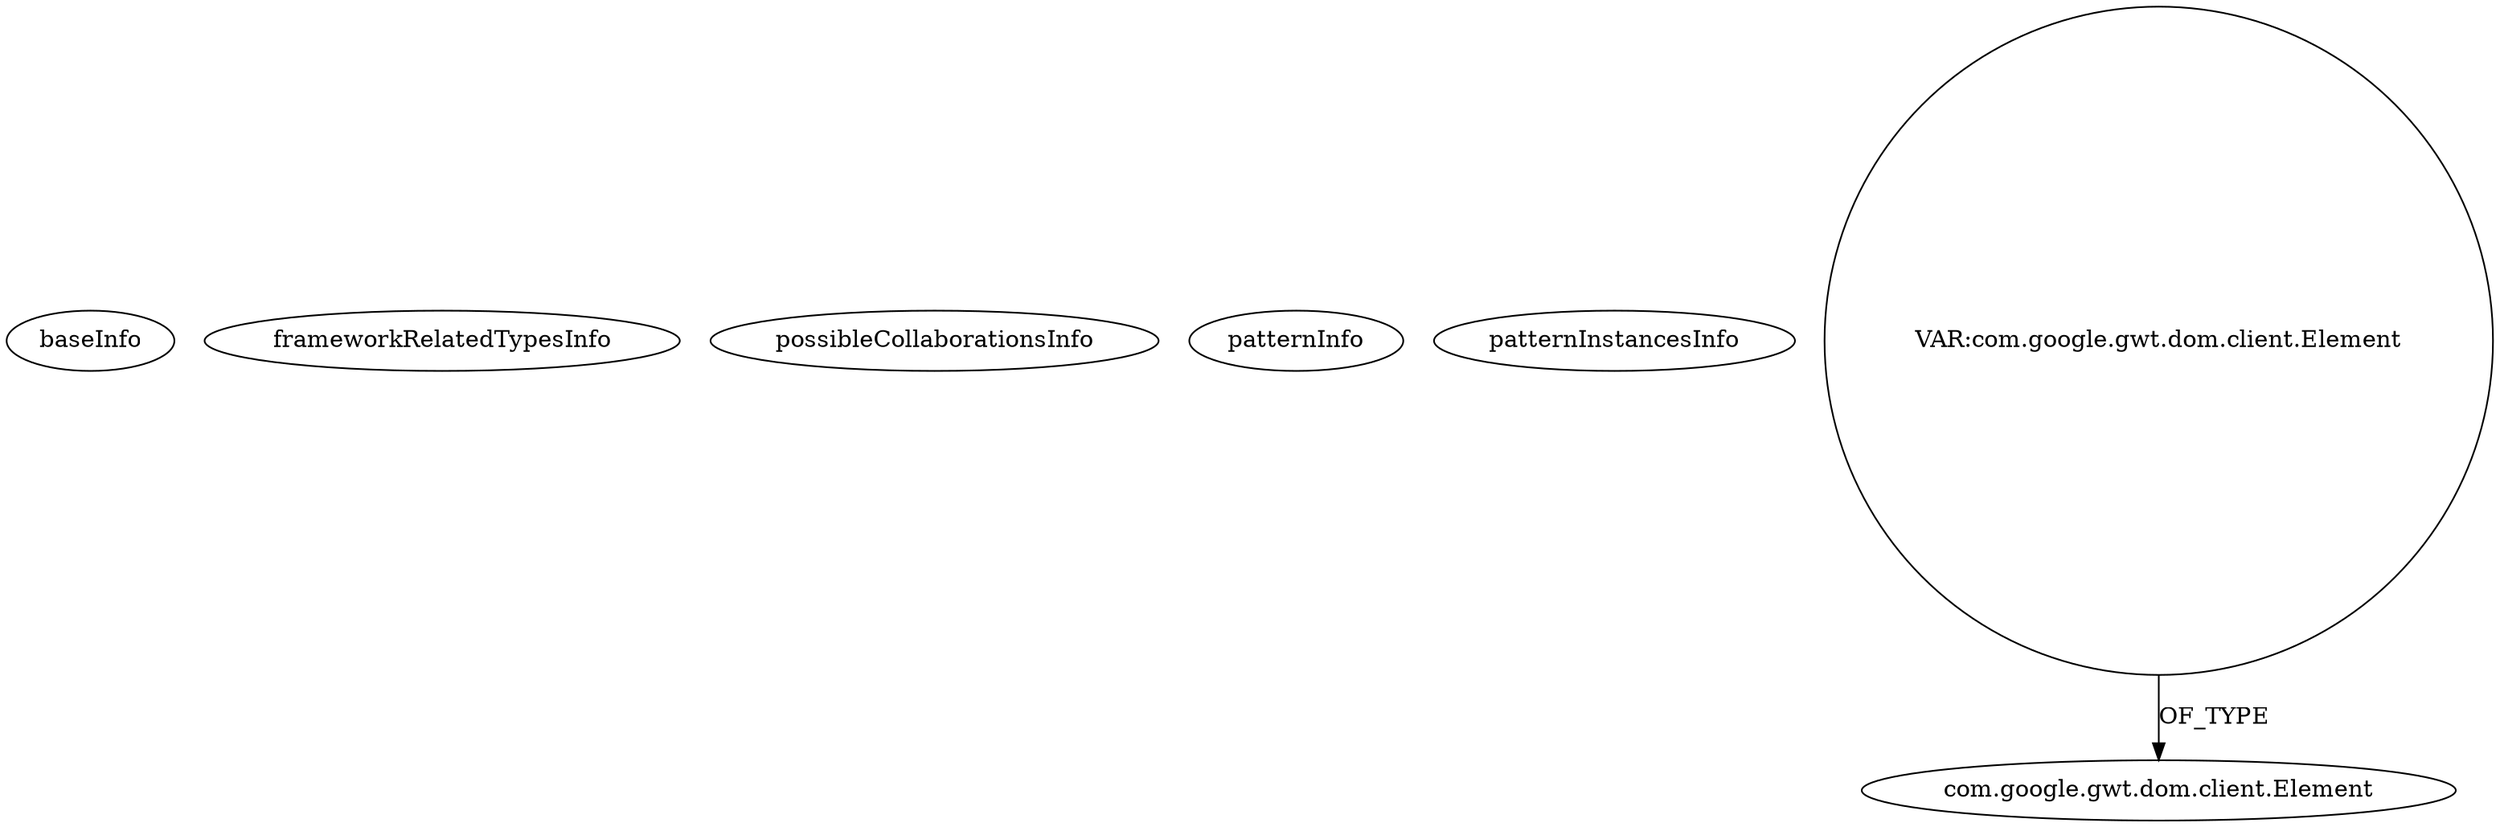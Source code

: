 digraph {
baseInfo[graphId=109,category="pattern",isAnonymous=false,possibleRelation=false]
frameworkRelatedTypesInfo[]
possibleCollaborationsInfo[]
patternInfo[frequency=25.0,patternRootClient=null]
patternInstancesInfo[0="dapicard-gwt-surface~/dapicard-gwt-surface/gwt-surface-master/gwt-surface/src/main/java/com/axeiya/gwt/surface/client/ContentEditableSurface.java~ContentEditableSurface~1180",1="nextinterfaces-next~/nextinterfaces-next/next-master/src/next/i/mobile/DragControllerMobile.java~DragControllerMobile~4169",2="rjdkolb-jozijug_phonegapdemo~/rjdkolb-jozijug_phonegapdemo/jozijug_phonegapdemo-master/src/main/java/org/openrap/jozijug/mgwtphonegap/client/PhoneGapUIEntryPoint.java~PhoneGapUIEntryPoint~4356",3="luxferrari-AlgebrApp~/luxferrari-AlgebrApp/AlgebrApp-master/AlgebrApp/src/org/luxferrari/algebrapp/client/SubPolynomial.java~SubPolynomial~3660",4="nextinterfaces-next~/nextinterfaces-next/next-master/src/next/i/controller/XNavigationController.java~next.i.controller.XController popController_(next.i.controller.XController,next.i.controller.XController,boolean)~4149",5="cbopp-gwt-taglist~/cbopp-gwt-taglist/gwt-taglist-master/src/main/java/com/virilis_software/gwt/taglist/client/comp/tag/TagView.java~TagView~1029",6="nextinterfaces-next~/nextinterfaces-next/next-master/src/next/i/view/XTableCell.java~XTableCell~4187",7="laaglu-lib-gwt-file~/laaglu-lib-gwt-file/lib-gwt-file-master/src/main/java/org/vectomatic/file/FileUploadExt.java~FileUploadExt~3456",8="cbopp-gwt-taglist~/cbopp-gwt-taglist/gwt-taglist-master/src/test/java/com/virilis_software/gwt/taglist/client/TagListEntryPoint.java~TagListEntryPoint~1048",9="Tok-Erwin~/Tok-Erwin/Erwin-master/src/main/java/erwin/client/Erwin.java~void onModuleLoad()~389",10="CarlRazmus-WebStore~/CarlRazmus-WebStore/WebStore-master/src/tddd24/project/client/WebStore.java~void confirmOrder(java.util.ArrayList)~69",11="jhudson8-gwt-jquery-ui~/jhudson8-gwt-jquery-ui/gwt-jquery-ui-master/core/gwt-jquery-ui-mobile/src/main/java/com/google/gwt/jquery/mobile/ui/AbstractCheckableOption.java~AbstractCheckableOption~3175",12="dapicard-gwt-surface~/dapicard-gwt-surface/gwt-surface-master/gwt-surface/src/main/java/com/axeiya/gwt/surface/client/ContentEditableSurface.java~void onBrowserEvent(com.google.gwt.user.client.Event)~1184",13="lambourg-WebGallery~/lambourg-WebGallery/WebGallery-master/client/src/com/lambourg/webgallery/client/pictureview/PictureView.java~PictureView~3541",14="ashtonthomas-gwt-fast-touch-press~/ashtonthomas-gwt-fast-touch-press/gwt-fast-touch-press-master/src/io/ashton/fastpress/client/Gwt_fast_press.java~Gwt_fast_press~744",15="vlapan-PhotoBank~/vlapan-PhotoBank/PhotoBank-master/src/com/vlapan/gwt/photobank/client/ui/Logotype.java~void Logotype(java.lang.String)~4611",16="CarlRazmus-WebStore~/CarlRazmus-WebStore/WebStore-master/src/tddd24/project/client/WebStore.java~WebStore~61",17="nextinterfaces-next~/nextinterfaces-next/next-master/src/next/i/controller/XNavigationController.java~void pushController_(next.i.controller.XController,boolean)~4148",18="Tok-Erwin~/Tok-Erwin/Erwin-master/src/main/java/erwin/client/Erwin.java~Erwin~388",19="Doogiemuc-gwt-comp-tagging~/Doogiemuc-gwt-comp-tagging/gwt-comp-tagging-master/src/com/google/code/gwt/component/tag/InputTag.java~InputTag~126",20="luxferrari-AlgebrApp~/luxferrari-AlgebrApp/AlgebrApp-master/AlgebrApp/src/org/luxferrari/algebrapp/client/AlgebrApp.java~AlgebrApp~3667",21="wolfie-ColumnText~/wolfie-ColumnText/ColumnText-master/src/com/github/wolfie/columntext/client/ui/VColumnTextCSS.java~VColumnTextCSS~4643",22="vlapan-PhotoBank~/vlapan-PhotoBank/PhotoBank-master/src/com/vlapan/gwt/photobank/client/ui/Logotype.java~Logotype~4610",23="Doogiemuc-gwt-comp-tagging~/Doogiemuc-gwt-comp-tagging/gwt-comp-tagging-master/src/com/google/code/gwt/component/tag/InputTag.java~void initializeInputText()~131",24="luxferrari-AlgebrApp~/luxferrari-AlgebrApp/AlgebrApp-master/AlgebrApp/src/org/luxferrari/algebrapp/client/DragMoveAnimation.java~DragMoveAnimation~3659"]
109[label="com.google.gwt.dom.client.Element",vertexType="FRAMEWORK_CLASS_TYPE",isFrameworkType=false]
151[label="VAR:com.google.gwt.dom.client.Element",vertexType="VARIABLE_EXPRESION",isFrameworkType=false,shape=circle]
151->109[label="OF_TYPE"]
}
